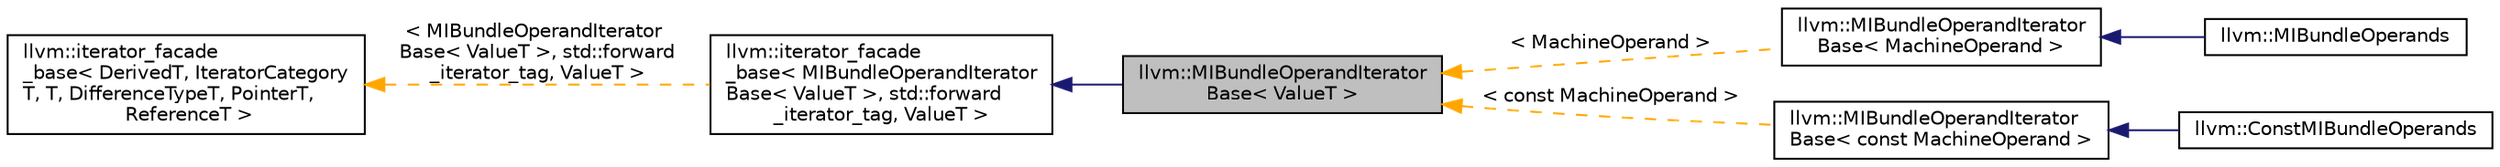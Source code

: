 digraph "llvm::MIBundleOperandIteratorBase&lt; ValueT &gt;"
{
 // LATEX_PDF_SIZE
  bgcolor="transparent";
  edge [fontname="Helvetica",fontsize="10",labelfontname="Helvetica",labelfontsize="10"];
  node [fontname="Helvetica",fontsize="10",shape=record];
  rankdir="LR";
  Node1 [label="llvm::MIBundleOperandIterator\lBase\< ValueT \>",height=0.2,width=0.4,color="black", fillcolor="grey75", style="filled", fontcolor="black",tooltip="MIBundleOperandIteratorBase - Iterator that visits all operands in a bundle of MachineInstrs."];
  Node2 -> Node1 [dir="back",color="midnightblue",fontsize="10",style="solid",fontname="Helvetica"];
  Node2 [label="llvm::iterator_facade\l_base\< MIBundleOperandIterator\lBase\< ValueT \>, std::forward\l_iterator_tag, ValueT \>",height=0.2,width=0.4,color="black",URL="$classllvm_1_1iterator__facade__base.html",tooltip=" "];
  Node3 -> Node2 [dir="back",color="orange",fontsize="10",style="dashed",label=" \< MIBundleOperandIterator\lBase\< ValueT \>, std::forward\l_iterator_tag, ValueT \>" ,fontname="Helvetica"];
  Node3 [label="llvm::iterator_facade\l_base\< DerivedT, IteratorCategory\lT, T, DifferenceTypeT, PointerT,\l ReferenceT \>",height=0.2,width=0.4,color="black",URL="$classllvm_1_1iterator__facade__base.html",tooltip="CRTP base class which implements the entire standard iterator facade in terms of a minimal subset of ..."];
  Node1 -> Node4 [dir="back",color="orange",fontsize="10",style="dashed",label=" \< MachineOperand \>" ,fontname="Helvetica"];
  Node4 [label="llvm::MIBundleOperandIterator\lBase\< MachineOperand \>",height=0.2,width=0.4,color="black",URL="$classllvm_1_1MIBundleOperandIteratorBase.html",tooltip=" "];
  Node4 -> Node5 [dir="back",color="midnightblue",fontsize="10",style="solid",fontname="Helvetica"];
  Node5 [label="llvm::MIBundleOperands",height=0.2,width=0.4,color="black",URL="$classllvm_1_1MIBundleOperands.html",tooltip="MIBundleOperands - Iterate over all operands in a bundle of machine instructions."];
  Node1 -> Node6 [dir="back",color="orange",fontsize="10",style="dashed",label=" \< const MachineOperand \>" ,fontname="Helvetica"];
  Node6 [label="llvm::MIBundleOperandIterator\lBase\< const MachineOperand \>",height=0.2,width=0.4,color="black",URL="$classllvm_1_1MIBundleOperandIteratorBase.html",tooltip=" "];
  Node6 -> Node7 [dir="back",color="midnightblue",fontsize="10",style="solid",fontname="Helvetica"];
  Node7 [label="llvm::ConstMIBundleOperands",height=0.2,width=0.4,color="black",URL="$classllvm_1_1ConstMIBundleOperands.html",tooltip="ConstMIBundleOperands - Iterate over all operands in a const bundle of machine instructions."];
}
